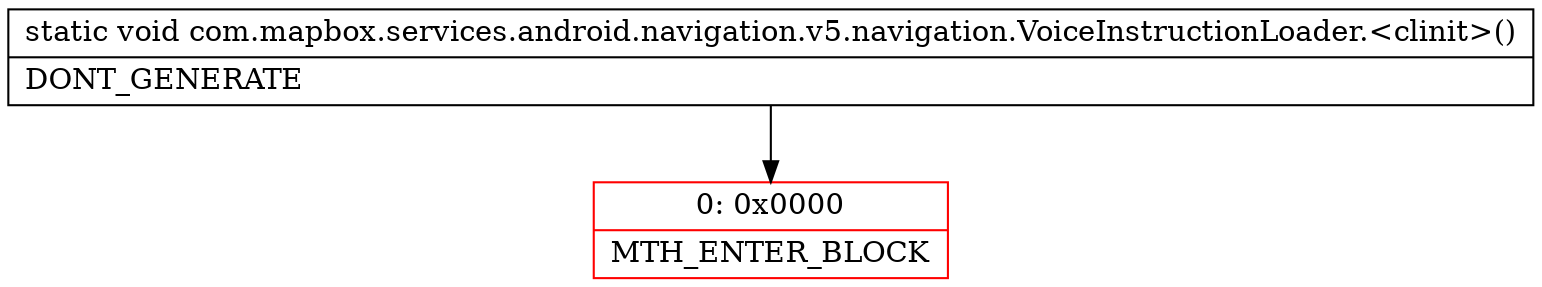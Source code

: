 digraph "CFG forcom.mapbox.services.android.navigation.v5.navigation.VoiceInstructionLoader.\<clinit\>()V" {
subgraph cluster_Region_257394509 {
label = "R(0)";
node [shape=record,color=blue];
}
Node_0 [shape=record,color=red,label="{0\:\ 0x0000|MTH_ENTER_BLOCK\l}"];
MethodNode[shape=record,label="{static void com.mapbox.services.android.navigation.v5.navigation.VoiceInstructionLoader.\<clinit\>()  | DONT_GENERATE\l}"];
MethodNode -> Node_0;
}

